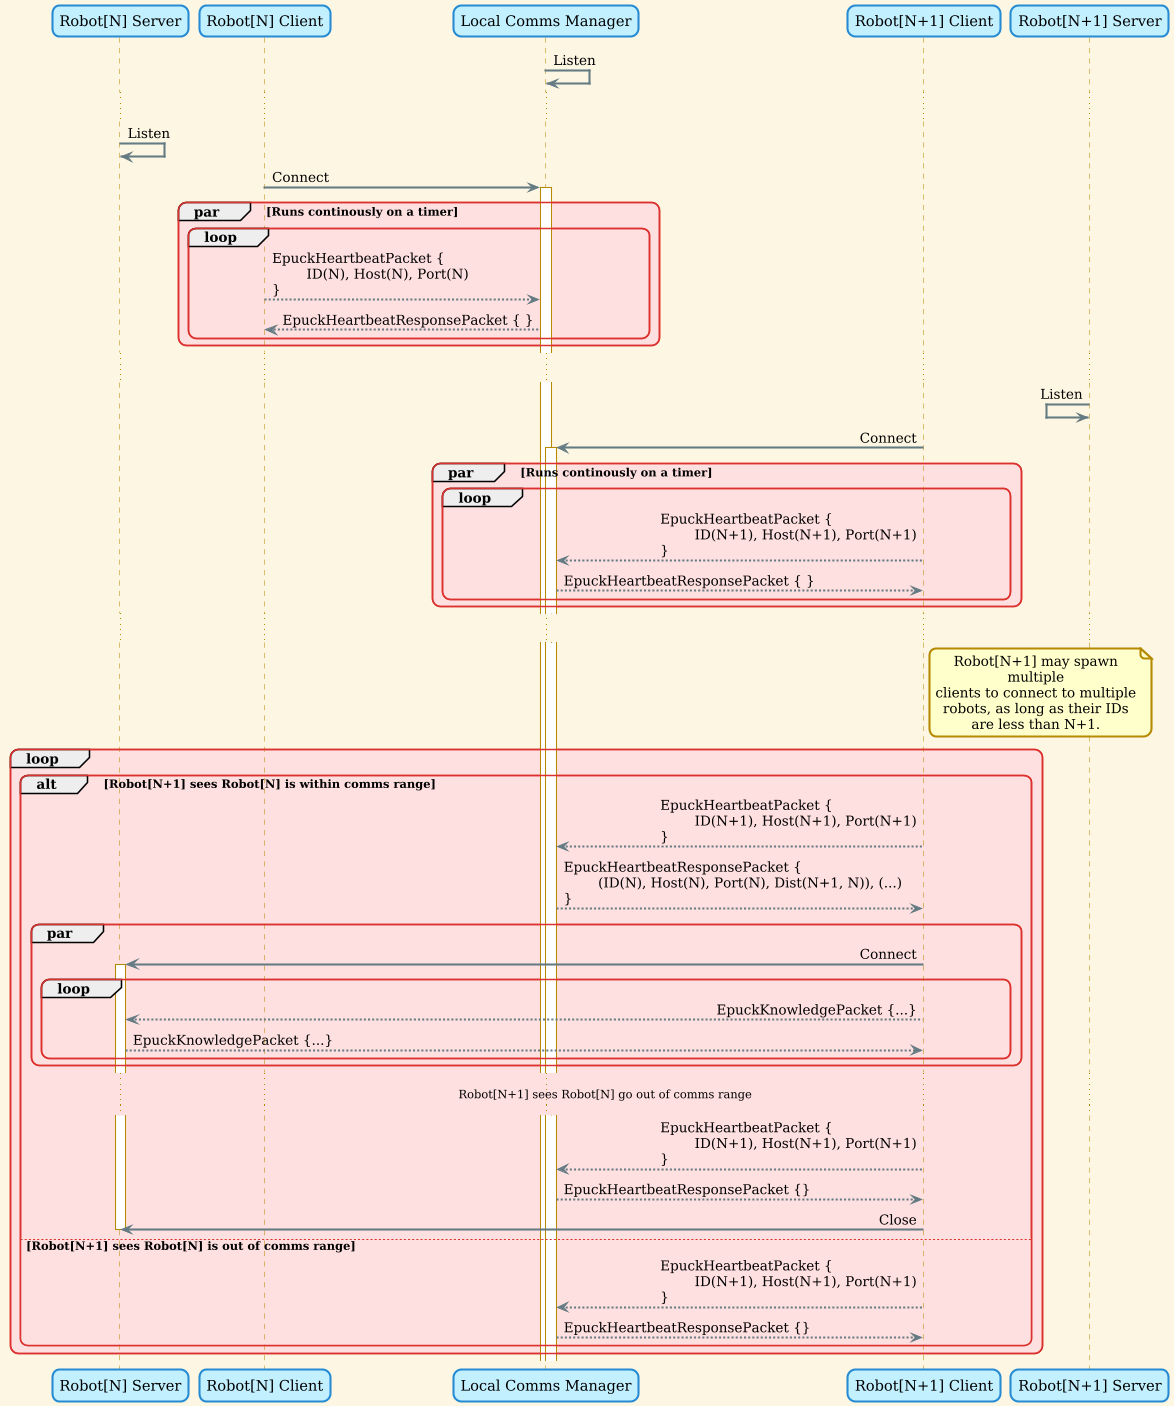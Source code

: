 @startuml

!theme sunlust

participant "Robot[N] Server"
participant "Robot[N] Client"
participant "Local Comms Manager"
participant "Robot[N+1] Client"
participant "Robot[N+1] Server"

"Local Comms Manager" -> "Local Comms Manager" : Listen

...

"Robot[N] Server" -> "Robot[N] Server" : Listen
"Robot[N] Client" -> "Local Comms Manager" : Connect
activate "Local Comms Manager"

par Runs continously on a timer
loop
"Robot[N] Client" --> "Local Comms Manager": EpuckHeartbeatPacket {\n\tID(N), Host(N), Port(N)\n}
"Local Comms Manager" --> "Robot[N] Client": EpuckHeartbeatResponsePacket { }
end
end

...

"Robot[N+1] Server" <- "Robot[N+1] Server" : Listen
"Robot[N+1] Client" -> "Local Comms Manager" : Connect
activate "Local Comms Manager"

par Runs continously on a timer
loop
"Robot[N+1] Client" --> "Local Comms Manager": EpuckHeartbeatPacket {\n\tID(N+1), Host(N+1), Port(N+1)\n}
"Local Comms Manager" --> "Robot[N+1] Client": EpuckHeartbeatResponsePacket { }
end
end

...

note right of "Robot[N+1] Client"
Robot[N+1] may spawn multiple
clients to connect to multiple
robots, as long as their IDs
are less than N+1.
end note

loop
alt Robot[N+1] sees Robot[N] is within comms range
"Robot[N+1] Client" --> "Local Comms Manager": EpuckHeartbeatPacket {\n\tID(N+1), Host(N+1), Port(N+1)\n}
"Local Comms Manager" --> "Robot[N+1] Client": EpuckHeartbeatResponsePacket {\n\t(ID(N), Host(N), Port(N), Dist(N+1, N)), (...) \n}
par
"Robot[N+1] Client" -> "Robot[N] Server": Connect
activate "Robot[N] Server"
loop
"Robot[N+1] Client" --> "Robot[N] Server": EpuckKnowledgePacket {...}
"Robot[N] Server" --> "Robot[N+1] Client": EpuckKnowledgePacket {...}
end
end
...Robot[N+1] sees Robot[N] go out of comms range...

"Robot[N+1] Client" --> "Local Comms Manager": EpuckHeartbeatPacket {\n\tID(N+1), Host(N+1), Port(N+1)\n}
"Local Comms Manager" --> "Robot[N+1] Client": EpuckHeartbeatResponsePacket {}
"Robot[N+1] Client" -> "Robot[N] Server": Close
deactivate "Robot[N] Server"

else Robot[N+1] sees Robot[N] is out of comms range
"Robot[N+1] Client" --> "Local Comms Manager": EpuckHeartbeatPacket {\n\tID(N+1), Host(N+1), Port(N+1)\n}
"Local Comms Manager" --> "Robot[N+1] Client": EpuckHeartbeatResponsePacket {}
end
end

@enduml

